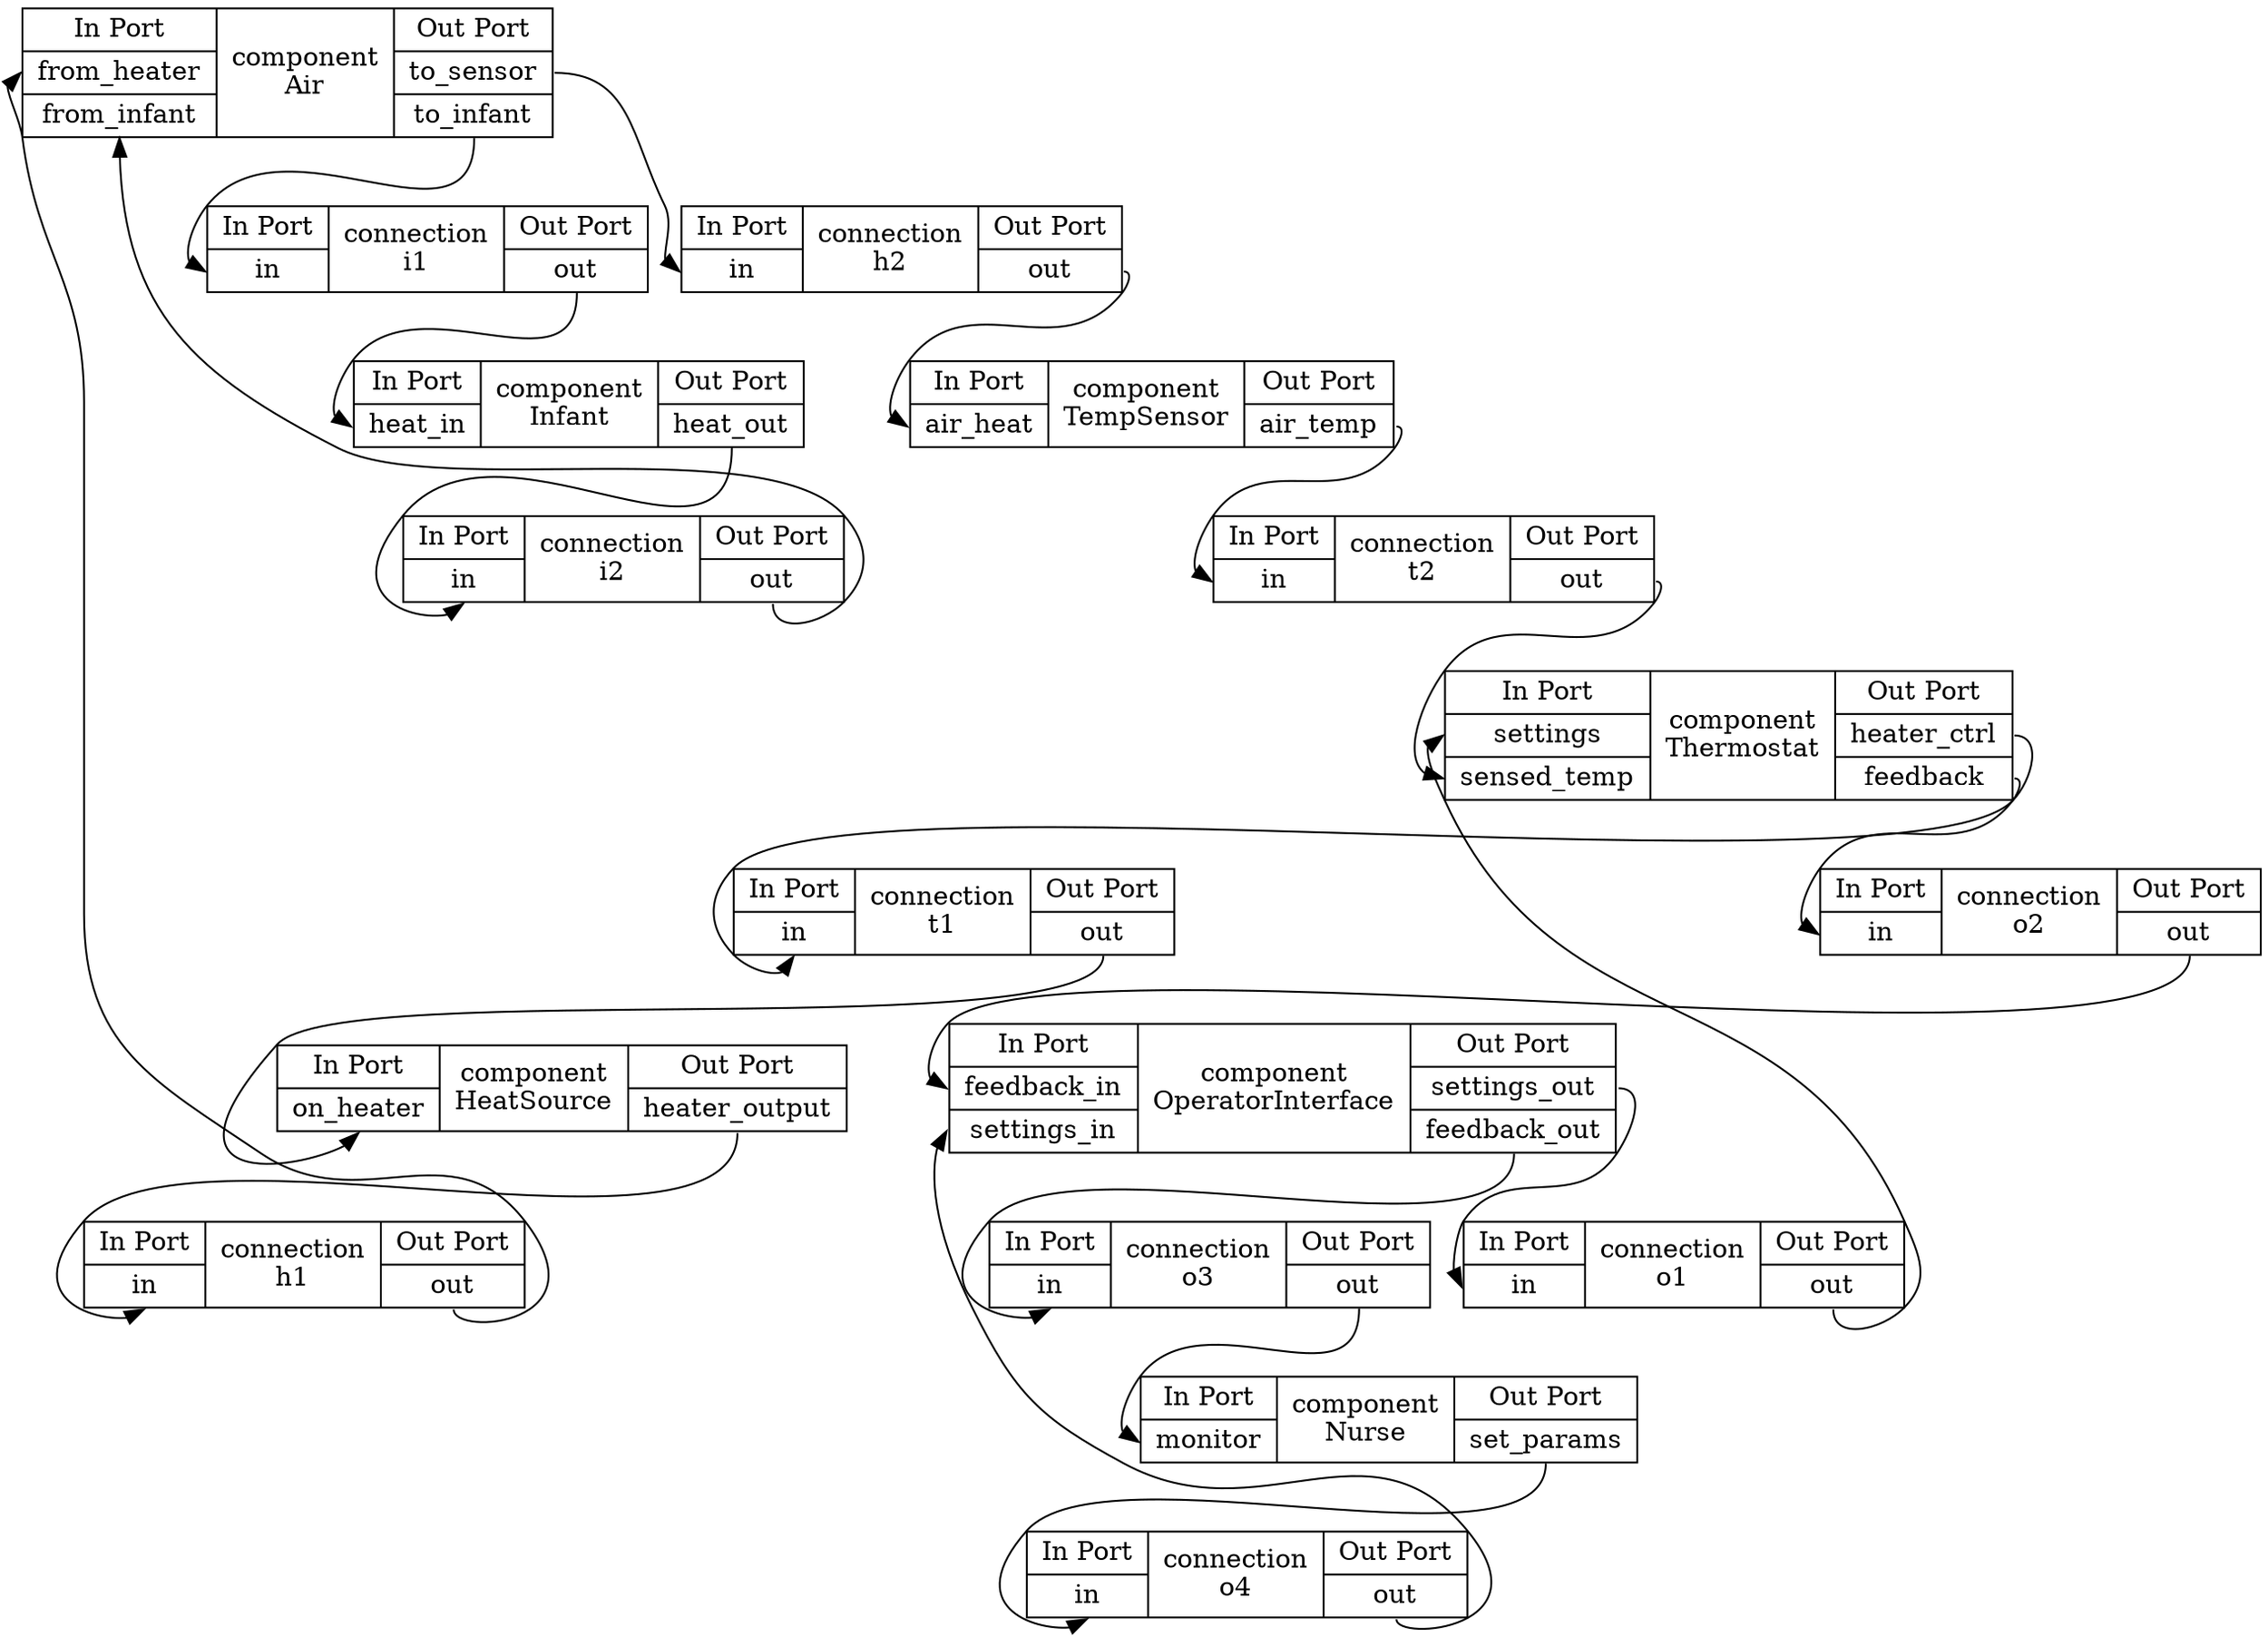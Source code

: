 digraph "component:$$AWAS#Isolette" {

  rankdir=TB

   "component:$$AWAS$Isolette#Air" [label="{In Port|<from_heater>from_heater|<from_infant>from_infant} |component\nAir|{Out Port|<to_sensor>to_sensor|<to_infant>to_infant} ",  shape="record"] 
   "component:$$AWAS$Isolette#HeatSource" [label="{In Port|<on_heater>on_heater} |component\nHeatSource|{Out Port|<heater_output>heater_output} ",  shape="record"] 
   "component:$$AWAS$Isolette#Infant" [label="{In Port|<heat_in>heat_in} |component\nInfant|{Out Port|<heat_out>heat_out} ",  shape="record"] 
   "component:$$AWAS$Isolette#Nurse" [label="{In Port|<monitor>monitor} |component\nNurse|{Out Port|<set_params>set_params} ",  shape="record"] 
   "component:$$AWAS$Isolette#OperatorInterface" [label="{In Port|<feedback_in>feedback_in|<settings_in>settings_in} |component\nOperatorInterface|{Out Port|<settings_out>settings_out|<feedback_out>feedback_out} ",  shape="record"] 
   "component:$$AWAS$Isolette#TempSensor" [label="{In Port|<air_heat>air_heat} |component\nTempSensor|{Out Port|<air_temp>air_temp} ",  shape="record"] 
   "component:$$AWAS$Isolette#Thermostat" [label="{In Port|<settings>settings|<sensed_temp>sensed_temp} |component\nThermostat|{Out Port|<heater_ctrl>heater_ctrl|<feedback>feedback} ",  shape="record"] 
   "connection:$$AWAS$Isolette#h1" [label="{In Port|<in>in} |connection\nh1|{Out Port|<out>out} ",  shape="record"] 
   "connection:$$AWAS$Isolette#h2" [label="{In Port|<in>in} |connection\nh2|{Out Port|<out>out} ",  shape="record"] 
   "connection:$$AWAS$Isolette#i1" [label="{In Port|<in>in} |connection\ni1|{Out Port|<out>out} ",  shape="record"] 
   "connection:$$AWAS$Isolette#i2" [label="{In Port|<in>in} |connection\ni2|{Out Port|<out>out} ",  shape="record"] 
   "connection:$$AWAS$Isolette#o1" [label="{In Port|<in>in} |connection\no1|{Out Port|<out>out} ",  shape="record"] 
   "connection:$$AWAS$Isolette#o2" [label="{In Port|<in>in} |connection\no2|{Out Port|<out>out} ",  shape="record"] 
   "connection:$$AWAS$Isolette#o3" [label="{In Port|<in>in} |connection\no3|{Out Port|<out>out} ",  shape="record"] 
   "connection:$$AWAS$Isolette#o4" [label="{In Port|<in>in} |connection\no4|{Out Port|<out>out} ",  shape="record"] 
   "connection:$$AWAS$Isolette#t1" [label="{In Port|<in>in} |connection\nt1|{Out Port|<out>out} ",  shape="record"] 
   "connection:$$AWAS$Isolette#t2" [label="{In Port|<in>in} |connection\nt2|{Out Port|<out>out} ",  shape="record"] 

   "component:$$AWAS$Isolette#Air" -> "connection:$$AWAS$Isolette#h2" [headport=in, tailport=to_sensor] 
   "component:$$AWAS$Isolette#Air" -> "connection:$$AWAS$Isolette#i1" [headport=in, tailport=to_infant] 
   "component:$$AWAS$Isolette#HeatSource" -> "connection:$$AWAS$Isolette#h1" [headport=in, tailport=heater_output] 
   "component:$$AWAS$Isolette#Infant" -> "connection:$$AWAS$Isolette#i2" [headport=in, tailport=heat_out] 
   "component:$$AWAS$Isolette#Nurse" -> "connection:$$AWAS$Isolette#o4" [headport=in, tailport=set_params] 
   "component:$$AWAS$Isolette#OperatorInterface" -> "connection:$$AWAS$Isolette#o1" [headport=in, tailport=settings_out] 
   "component:$$AWAS$Isolette#OperatorInterface" -> "connection:$$AWAS$Isolette#o3" [headport=in, tailport=feedback_out] 
   "component:$$AWAS$Isolette#TempSensor" -> "connection:$$AWAS$Isolette#t2" [headport=in, tailport=air_temp] 
   "component:$$AWAS$Isolette#Thermostat" -> "connection:$$AWAS$Isolette#o2" [headport=in, tailport=feedback] 
   "component:$$AWAS$Isolette#Thermostat" -> "connection:$$AWAS$Isolette#t1" [headport=in, tailport=heater_ctrl] 
   "connection:$$AWAS$Isolette#h1" -> "component:$$AWAS$Isolette#Air" [headport=from_heater, tailport=out] 
   "connection:$$AWAS$Isolette#h2" -> "component:$$AWAS$Isolette#TempSensor" [headport=air_heat, tailport=out] 
   "connection:$$AWAS$Isolette#i1" -> "component:$$AWAS$Isolette#Infant" [headport=heat_in, tailport=out] 
   "connection:$$AWAS$Isolette#i2" -> "component:$$AWAS$Isolette#Air" [headport=from_infant, tailport=out] 
   "connection:$$AWAS$Isolette#o1" -> "component:$$AWAS$Isolette#Thermostat" [headport=settings, tailport=out] 
   "connection:$$AWAS$Isolette#o2" -> "component:$$AWAS$Isolette#OperatorInterface" [headport=feedback_in, tailport=out] 
   "connection:$$AWAS$Isolette#o3" -> "component:$$AWAS$Isolette#Nurse" [headport=monitor, tailport=out] 
   "connection:$$AWAS$Isolette#o4" -> "component:$$AWAS$Isolette#OperatorInterface" [headport=settings_in, tailport=out] 
   "connection:$$AWAS$Isolette#t1" -> "component:$$AWAS$Isolette#HeatSource" [headport=on_heater, tailport=out] 
   "connection:$$AWAS$Isolette#t2" -> "component:$$AWAS$Isolette#Thermostat" [headport=sensed_temp, tailport=out] 

}